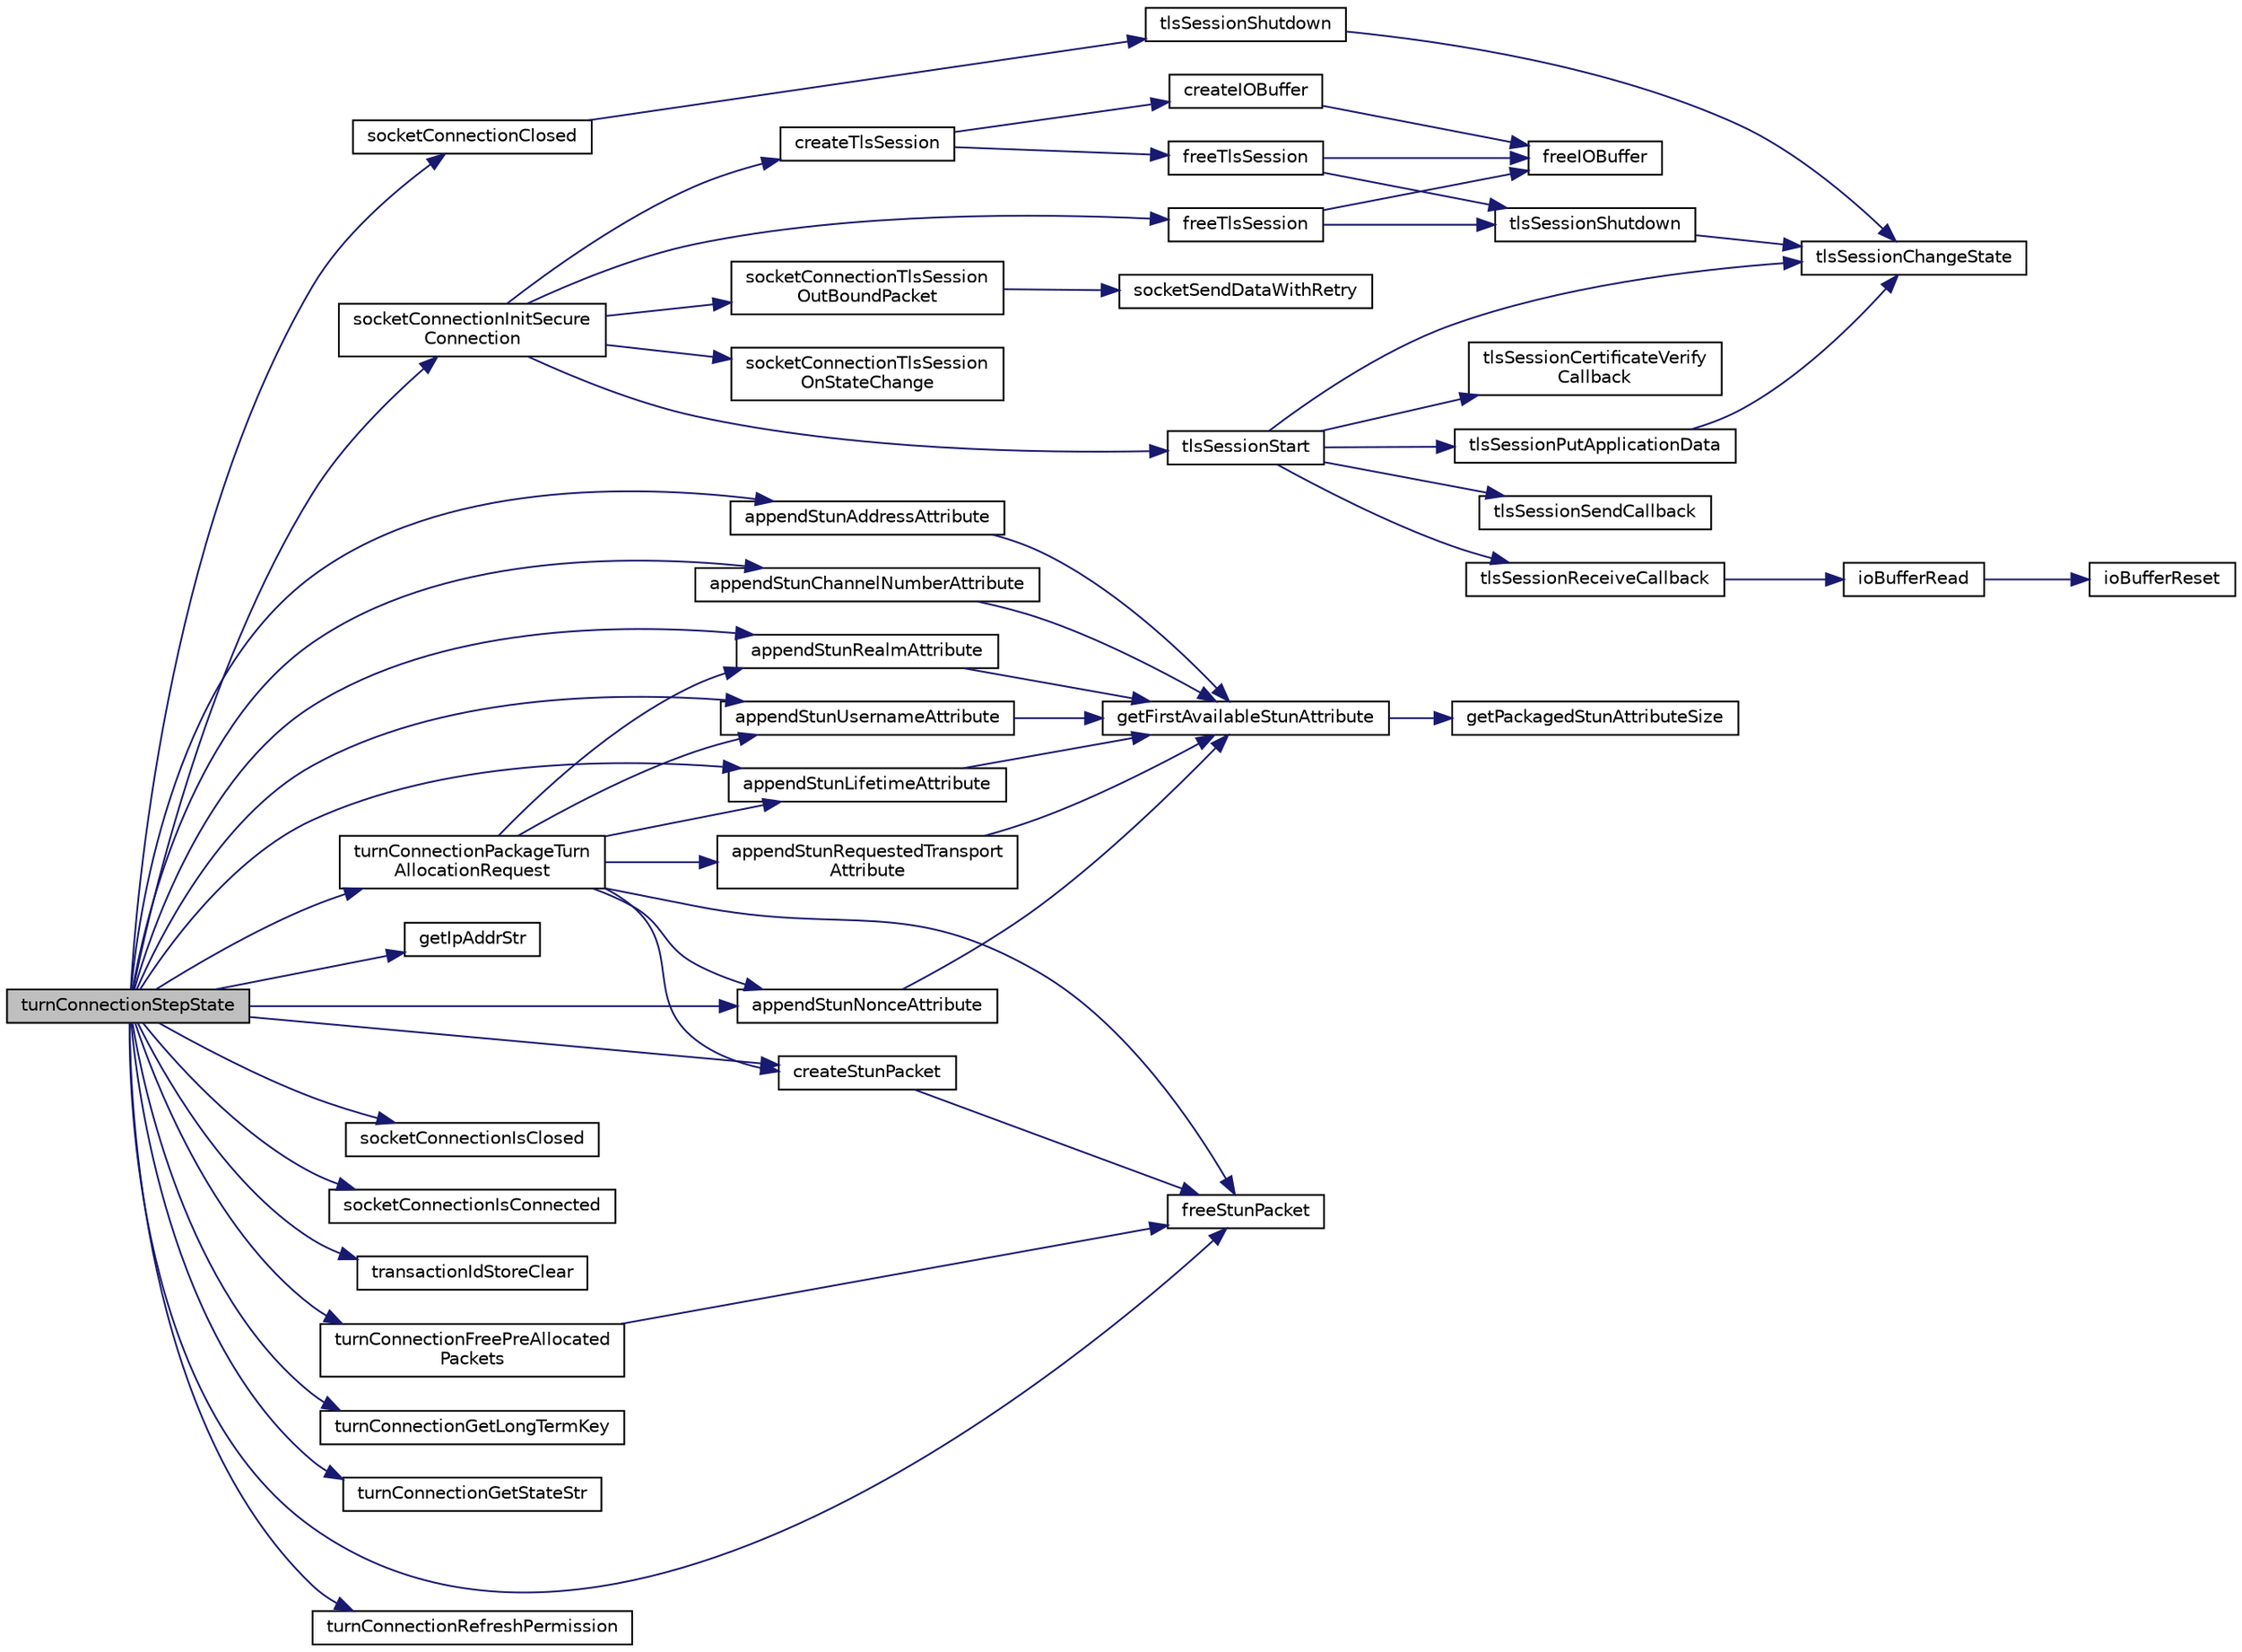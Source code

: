 digraph "turnConnectionStepState"
{
 // LATEX_PDF_SIZE
  edge [fontname="Helvetica",fontsize="10",labelfontname="Helvetica",labelfontsize="10"];
  node [fontname="Helvetica",fontsize="10",shape=record];
  rankdir="LR";
  Node1 [label="turnConnectionStepState",height=0.2,width=0.4,color="black", fillcolor="grey75", style="filled", fontcolor="black",tooltip=" "];
  Node1 -> Node2 [color="midnightblue",fontsize="10",style="solid",fontname="Helvetica"];
  Node2 [label="appendStunAddressAttribute",height=0.2,width=0.4,color="black", fillcolor="white", style="filled",URL="$Stun_8c.html#ac341869341895d4bc3e767118bd27806",tooltip=" "];
  Node2 -> Node3 [color="midnightblue",fontsize="10",style="solid",fontname="Helvetica"];
  Node3 [label="getFirstAvailableStunAttribute",height=0.2,width=0.4,color="black", fillcolor="white", style="filled",URL="$Stun_8c.html#afbb87626b5ffeae605b82cbdc3a9dced",tooltip=" "];
  Node3 -> Node4 [color="midnightblue",fontsize="10",style="solid",fontname="Helvetica"];
  Node4 [label="getPackagedStunAttributeSize",height=0.2,width=0.4,color="black", fillcolor="white", style="filled",URL="$Stun_8c.html#a7eb2163f10655ff99f6523ffedb30769",tooltip=" "];
  Node1 -> Node5 [color="midnightblue",fontsize="10",style="solid",fontname="Helvetica"];
  Node5 [label="appendStunChannelNumberAttribute",height=0.2,width=0.4,color="black", fillcolor="white", style="filled",URL="$Stun_8c.html#a5852b6e07e38ec4c7301be13bc6bf9e3",tooltip=" "];
  Node5 -> Node3 [color="midnightblue",fontsize="10",style="solid",fontname="Helvetica"];
  Node1 -> Node6 [color="midnightblue",fontsize="10",style="solid",fontname="Helvetica"];
  Node6 [label="appendStunLifetimeAttribute",height=0.2,width=0.4,color="black", fillcolor="white", style="filled",URL="$Stun_8c.html#a2116190fb63abb09d5f672808425bd87",tooltip=" "];
  Node6 -> Node3 [color="midnightblue",fontsize="10",style="solid",fontname="Helvetica"];
  Node1 -> Node7 [color="midnightblue",fontsize="10",style="solid",fontname="Helvetica"];
  Node7 [label="appendStunNonceAttribute",height=0.2,width=0.4,color="black", fillcolor="white", style="filled",URL="$Stun_8c.html#ac82c9a5d3112633ed3c450c5ccf66e39",tooltip=" "];
  Node7 -> Node3 [color="midnightblue",fontsize="10",style="solid",fontname="Helvetica"];
  Node1 -> Node8 [color="midnightblue",fontsize="10",style="solid",fontname="Helvetica"];
  Node8 [label="appendStunRealmAttribute",height=0.2,width=0.4,color="black", fillcolor="white", style="filled",URL="$Stun_8c.html#a91257d50ef47eba1f7e9d1aa5a3132f5",tooltip=" "];
  Node8 -> Node3 [color="midnightblue",fontsize="10",style="solid",fontname="Helvetica"];
  Node1 -> Node9 [color="midnightblue",fontsize="10",style="solid",fontname="Helvetica"];
  Node9 [label="appendStunUsernameAttribute",height=0.2,width=0.4,color="black", fillcolor="white", style="filled",URL="$Stun_8c.html#a2a621853bf20ca509f3846e179cd08df",tooltip=" "];
  Node9 -> Node3 [color="midnightblue",fontsize="10",style="solid",fontname="Helvetica"];
  Node1 -> Node10 [color="midnightblue",fontsize="10",style="solid",fontname="Helvetica"];
  Node10 [label="createStunPacket",height=0.2,width=0.4,color="black", fillcolor="white", style="filled",URL="$Stun_8c.html#a82bd20e19952bf247d16b639fc091a34",tooltip=" "];
  Node10 -> Node11 [color="midnightblue",fontsize="10",style="solid",fontname="Helvetica"];
  Node11 [label="freeStunPacket",height=0.2,width=0.4,color="black", fillcolor="white", style="filled",URL="$Stun_8c.html#a2ac5f96729bf2bfce45f59c72db4ff43",tooltip=" "];
  Node1 -> Node11 [color="midnightblue",fontsize="10",style="solid",fontname="Helvetica"];
  Node1 -> Node12 [color="midnightblue",fontsize="10",style="solid",fontname="Helvetica"];
  Node12 [label="getIpAddrStr",height=0.2,width=0.4,color="black", fillcolor="white", style="filled",URL="$Network_8c.html#afaa547109e09c5a34437553b7258e818",tooltip=" "];
  Node1 -> Node13 [color="midnightblue",fontsize="10",style="solid",fontname="Helvetica"];
  Node13 [label="socketConnectionClosed",height=0.2,width=0.4,color="black", fillcolor="white", style="filled",URL="$SocketConnection_8c.html#ae1067d81a0037b1cb7e2275d55b554a4",tooltip=" "];
  Node13 -> Node14 [color="midnightblue",fontsize="10",style="solid",fontname="Helvetica"];
  Node14 [label="tlsSessionShutdown",height=0.2,width=0.4,color="black", fillcolor="white", style="filled",URL="$Tls_8h.html#a8958186faf233249645017a55c80e1fc",tooltip=" "];
  Node14 -> Node15 [color="midnightblue",fontsize="10",style="solid",fontname="Helvetica"];
  Node15 [label="tlsSessionChangeState",height=0.2,width=0.4,color="black", fillcolor="white", style="filled",URL="$Tls_8c.html#a7dbb041b5b15c6784e9f57a09a08d467",tooltip=" "];
  Node1 -> Node16 [color="midnightblue",fontsize="10",style="solid",fontname="Helvetica"];
  Node16 [label="socketConnectionInitSecure\lConnection",height=0.2,width=0.4,color="black", fillcolor="white", style="filled",URL="$SocketConnection_8c.html#a0842946fe56ca18ca71603a5521ea36f",tooltip=" "];
  Node16 -> Node17 [color="midnightblue",fontsize="10",style="solid",fontname="Helvetica"];
  Node17 [label="createTlsSession",height=0.2,width=0.4,color="black", fillcolor="white", style="filled",URL="$Tls_8h.html#a2adef1296769de182eb886ea34a968c4",tooltip=" "];
  Node17 -> Node18 [color="midnightblue",fontsize="10",style="solid",fontname="Helvetica"];
  Node18 [label="createIOBuffer",height=0.2,width=0.4,color="black", fillcolor="white", style="filled",URL="$IOBuffer_8c.html#ab546267bacecbe0c2c65a2286df9dfc4",tooltip=" "];
  Node18 -> Node19 [color="midnightblue",fontsize="10",style="solid",fontname="Helvetica"];
  Node19 [label="freeIOBuffer",height=0.2,width=0.4,color="black", fillcolor="white", style="filled",URL="$IOBuffer_8c.html#a716982d27f4e9cf43d6737555e684289",tooltip=" "];
  Node17 -> Node20 [color="midnightblue",fontsize="10",style="solid",fontname="Helvetica"];
  Node20 [label="freeTlsSession",height=0.2,width=0.4,color="black", fillcolor="white", style="filled",URL="$Tls__mbedtls_8c.html#aa94c64c8b1c8378f85d7081459ec9425",tooltip=" "];
  Node20 -> Node19 [color="midnightblue",fontsize="10",style="solid",fontname="Helvetica"];
  Node20 -> Node21 [color="midnightblue",fontsize="10",style="solid",fontname="Helvetica"];
  Node21 [label="tlsSessionShutdown",height=0.2,width=0.4,color="black", fillcolor="white", style="filled",URL="$Tls__mbedtls_8c.html#aca41778af81f4d5b5a71dcaf5e686bb9",tooltip=" "];
  Node21 -> Node15 [color="midnightblue",fontsize="10",style="solid",fontname="Helvetica"];
  Node16 -> Node22 [color="midnightblue",fontsize="10",style="solid",fontname="Helvetica"];
  Node22 [label="freeTlsSession",height=0.2,width=0.4,color="black", fillcolor="white", style="filled",URL="$Tls_8h.html#a5913d6c2f44307241d2402af463f9fec",tooltip=" "];
  Node22 -> Node19 [color="midnightblue",fontsize="10",style="solid",fontname="Helvetica"];
  Node22 -> Node21 [color="midnightblue",fontsize="10",style="solid",fontname="Helvetica"];
  Node16 -> Node23 [color="midnightblue",fontsize="10",style="solid",fontname="Helvetica"];
  Node23 [label="socketConnectionTlsSession\lOnStateChange",height=0.2,width=0.4,color="black", fillcolor="white", style="filled",URL="$SocketConnection_8c.html#aa405e61d0a88b32967019eead41f0ef4",tooltip=" "];
  Node16 -> Node24 [color="midnightblue",fontsize="10",style="solid",fontname="Helvetica"];
  Node24 [label="socketConnectionTlsSession\lOutBoundPacket",height=0.2,width=0.4,color="black", fillcolor="white", style="filled",URL="$SocketConnection_8c.html#a51db4f494654a352dc80cb5094cd5061",tooltip=" "];
  Node24 -> Node25 [color="midnightblue",fontsize="10",style="solid",fontname="Helvetica"];
  Node25 [label="socketSendDataWithRetry",height=0.2,width=0.4,color="black", fillcolor="white", style="filled",URL="$SocketConnection_8c.html#a731488b5d3008cdfe4ba64b9ab1ec891",tooltip=" "];
  Node16 -> Node26 [color="midnightblue",fontsize="10",style="solid",fontname="Helvetica"];
  Node26 [label="tlsSessionStart",height=0.2,width=0.4,color="black", fillcolor="white", style="filled",URL="$Tls_8h.html#a2158f2643cad7b1d8c01bc772746f20e",tooltip=" "];
  Node26 -> Node27 [color="midnightblue",fontsize="10",style="solid",fontname="Helvetica"];
  Node27 [label="tlsSessionCertificateVerify\lCallback",height=0.2,width=0.4,color="black", fillcolor="white", style="filled",URL="$Tls__openssl_8c.html#a30c2f8bab34d33c956a7c11fcd1e6618",tooltip=" "];
  Node26 -> Node15 [color="midnightblue",fontsize="10",style="solid",fontname="Helvetica"];
  Node26 -> Node28 [color="midnightblue",fontsize="10",style="solid",fontname="Helvetica"];
  Node28 [label="tlsSessionPutApplicationData",height=0.2,width=0.4,color="black", fillcolor="white", style="filled",URL="$Tls__openssl_8c.html#a64cd202de66bae27a7d0edd8d5a05446",tooltip=" "];
  Node28 -> Node15 [color="midnightblue",fontsize="10",style="solid",fontname="Helvetica"];
  Node26 -> Node29 [color="midnightblue",fontsize="10",style="solid",fontname="Helvetica"];
  Node29 [label="tlsSessionReceiveCallback",height=0.2,width=0.4,color="black", fillcolor="white", style="filled",URL="$Tls__mbedtls_8c.html#ab4e0a02b8108824c19070e1c837279a2",tooltip=" "];
  Node29 -> Node30 [color="midnightblue",fontsize="10",style="solid",fontname="Helvetica"];
  Node30 [label="ioBufferRead",height=0.2,width=0.4,color="black", fillcolor="white", style="filled",URL="$IOBuffer_8c.html#a843a7453279a2960b0dda4d7d7afa45e",tooltip=" "];
  Node30 -> Node31 [color="midnightblue",fontsize="10",style="solid",fontname="Helvetica"];
  Node31 [label="ioBufferReset",height=0.2,width=0.4,color="black", fillcolor="white", style="filled",URL="$IOBuffer_8c.html#a04baed52cfc34b413a5dd087bf197c06",tooltip=" "];
  Node26 -> Node32 [color="midnightblue",fontsize="10",style="solid",fontname="Helvetica"];
  Node32 [label="tlsSessionSendCallback",height=0.2,width=0.4,color="black", fillcolor="white", style="filled",URL="$Tls__mbedtls_8c.html#a3325b2c5cc6c30229693c215f1c4d7fb",tooltip=" "];
  Node1 -> Node33 [color="midnightblue",fontsize="10",style="solid",fontname="Helvetica"];
  Node33 [label="socketConnectionIsClosed",height=0.2,width=0.4,color="black", fillcolor="white", style="filled",URL="$SocketConnection_8c.html#a019b8d1916f47014aa641bec419cc68f",tooltip=" "];
  Node1 -> Node34 [color="midnightblue",fontsize="10",style="solid",fontname="Helvetica"];
  Node34 [label="socketConnectionIsConnected",height=0.2,width=0.4,color="black", fillcolor="white", style="filled",URL="$SocketConnection_8c.html#aac8eeb6d42a35111dbe2ee0d1e8c1952",tooltip=" "];
  Node1 -> Node35 [color="midnightblue",fontsize="10",style="solid",fontname="Helvetica"];
  Node35 [label="transactionIdStoreClear",height=0.2,width=0.4,color="black", fillcolor="white", style="filled",URL="$IceUtils_8c.html#a5b4d042f26dbfd3ca5972e42fde7886e",tooltip=" "];
  Node1 -> Node36 [color="midnightblue",fontsize="10",style="solid",fontname="Helvetica"];
  Node36 [label="turnConnectionFreePreAllocated\lPackets",height=0.2,width=0.4,color="black", fillcolor="white", style="filled",URL="$TurnConnection_8c.html#aad130b1edfa1b039733e0595c43ffd39",tooltip=" "];
  Node36 -> Node11 [color="midnightblue",fontsize="10",style="solid",fontname="Helvetica"];
  Node1 -> Node37 [color="midnightblue",fontsize="10",style="solid",fontname="Helvetica"];
  Node37 [label="turnConnectionGetLongTermKey",height=0.2,width=0.4,color="black", fillcolor="white", style="filled",URL="$TurnConnection_8c.html#a06fb51db18350bfd7bdaa283122e8109",tooltip=" "];
  Node1 -> Node38 [color="midnightblue",fontsize="10",style="solid",fontname="Helvetica"];
  Node38 [label="turnConnectionGetStateStr",height=0.2,width=0.4,color="black", fillcolor="white", style="filled",URL="$TurnConnection_8c.html#a11b4f824855769674d8fbea08846413d",tooltip=" "];
  Node1 -> Node39 [color="midnightblue",fontsize="10",style="solid",fontname="Helvetica"];
  Node39 [label="turnConnectionPackageTurn\lAllocationRequest",height=0.2,width=0.4,color="black", fillcolor="white", style="filled",URL="$TurnConnection_8c.html#a06a0f12aa630dbc36d8343e120c8f216",tooltip=" "];
  Node39 -> Node6 [color="midnightblue",fontsize="10",style="solid",fontname="Helvetica"];
  Node39 -> Node7 [color="midnightblue",fontsize="10",style="solid",fontname="Helvetica"];
  Node39 -> Node8 [color="midnightblue",fontsize="10",style="solid",fontname="Helvetica"];
  Node39 -> Node40 [color="midnightblue",fontsize="10",style="solid",fontname="Helvetica"];
  Node40 [label="appendStunRequestedTransport\lAttribute",height=0.2,width=0.4,color="black", fillcolor="white", style="filled",URL="$Stun_8c.html#a66414b6fb7b70d15467fc1ce7543ec8d",tooltip=" "];
  Node40 -> Node3 [color="midnightblue",fontsize="10",style="solid",fontname="Helvetica"];
  Node39 -> Node9 [color="midnightblue",fontsize="10",style="solid",fontname="Helvetica"];
  Node39 -> Node10 [color="midnightblue",fontsize="10",style="solid",fontname="Helvetica"];
  Node39 -> Node11 [color="midnightblue",fontsize="10",style="solid",fontname="Helvetica"];
  Node1 -> Node41 [color="midnightblue",fontsize="10",style="solid",fontname="Helvetica"];
  Node41 [label="turnConnectionRefreshPermission",height=0.2,width=0.4,color="black", fillcolor="white", style="filled",URL="$TurnConnection_8c.html#afd8fa73bbfdae1edf268589b7c56c917",tooltip=" "];
}

